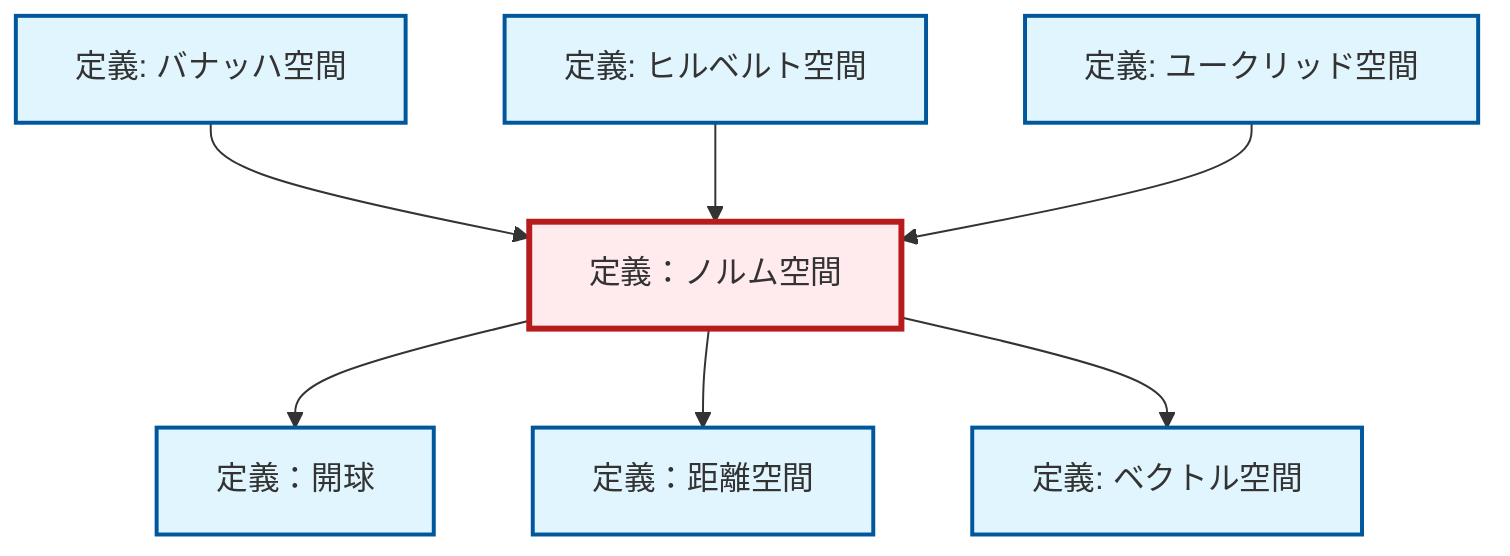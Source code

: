 graph TD
    classDef definition fill:#e1f5fe,stroke:#01579b,stroke-width:2px
    classDef theorem fill:#f3e5f5,stroke:#4a148c,stroke-width:2px
    classDef axiom fill:#fff3e0,stroke:#e65100,stroke-width:2px
    classDef example fill:#e8f5e9,stroke:#1b5e20,stroke-width:2px
    classDef current fill:#ffebee,stroke:#b71c1c,stroke-width:3px
    def-vector-space["定義: ベクトル空間"]:::definition
    def-metric-space["定義：距離空間"]:::definition
    def-banach-space["定義: バナッハ空間"]:::definition
    def-normed-vector-space["定義：ノルム空間"]:::definition
    def-open-ball["定義：開球"]:::definition
    def-hilbert-space["定義: ヒルベルト空間"]:::definition
    def-euclidean-space["定義: ユークリッド空間"]:::definition
    def-banach-space --> def-normed-vector-space
    def-hilbert-space --> def-normed-vector-space
    def-euclidean-space --> def-normed-vector-space
    def-normed-vector-space --> def-open-ball
    def-normed-vector-space --> def-metric-space
    def-normed-vector-space --> def-vector-space
    class def-normed-vector-space current